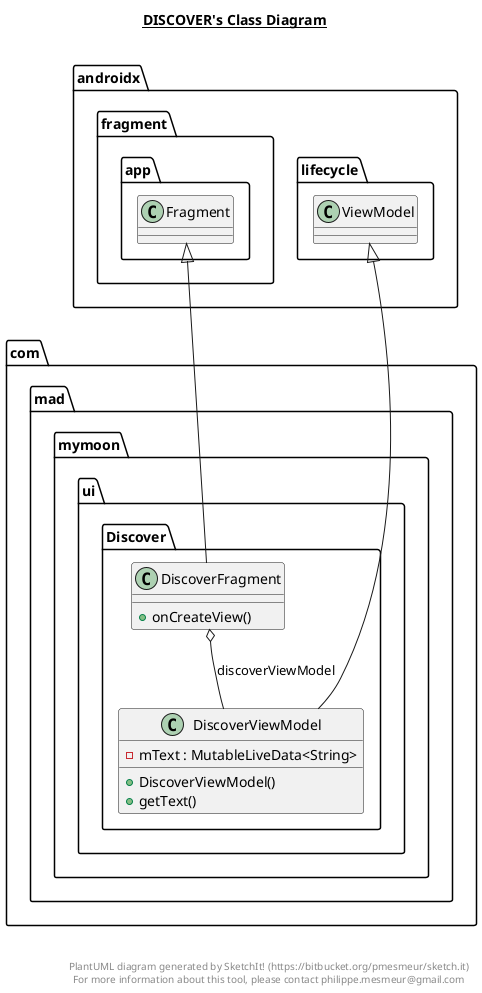 @startuml

title __DISCOVER's Class Diagram__\n

  namespace com.mad.mymoon {
    namespace ui.Discover {
      class com.mad.mymoon.ui.Discover.DiscoverFragment {
          + onCreateView()
      }
    }
  }
  

  namespace com.mad.mymoon {
    namespace ui.Discover {
      class com.mad.mymoon.ui.Discover.DiscoverViewModel {
          - mText : MutableLiveData<String>
          + DiscoverViewModel()
          + getText()
      }
    }
  }
  

  com.mad.mymoon.ui.Discover.DiscoverFragment -up-|> androidx.fragment.app.Fragment
  com.mad.mymoon.ui.Discover.DiscoverFragment o-- com.mad.mymoon.ui.Discover.DiscoverViewModel : discoverViewModel
  com.mad.mymoon.ui.Discover.DiscoverViewModel -up-|> androidx.lifecycle.ViewModel


right footer


PlantUML diagram generated by SketchIt! (https://bitbucket.org/pmesmeur/sketch.it)
For more information about this tool, please contact philippe.mesmeur@gmail.com
endfooter

@enduml
